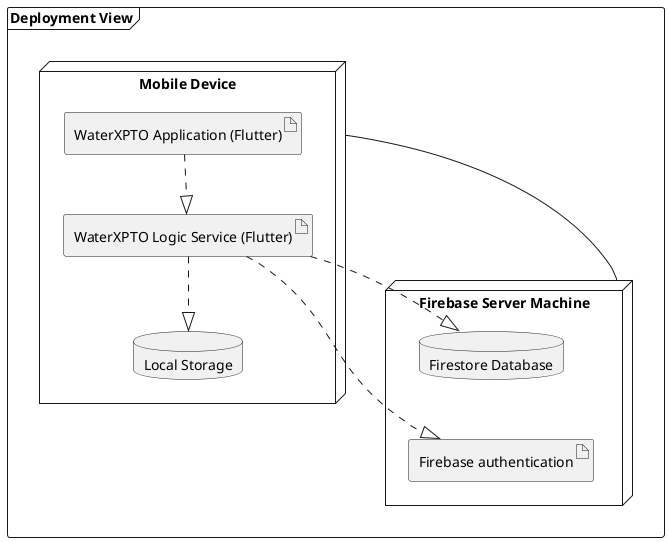 @startuml


frame "Deployment View" {

  node "Firebase Server Machine" as firebase{
    database "Firestore Database" as firebasedb
    artifact "Firebase authentication" as firebaseauth
  }


  node "Mobile Device" as smartphone{
    artifact "WaterXPTO Application (Flutter)" as gui
    artifact "WaterXPTO Logic Service (Flutter)" as logic
    database "Local Storage" as local
  }
}


smartphone -- firebase
gui -[dashed]-|> logic
logic -[dashed]-|>local
logic -[dashed]-|>firebasedb
logic -[dashed]-|>firebaseauth

firebasedb -[hidden]- firebaseauth

@enduml